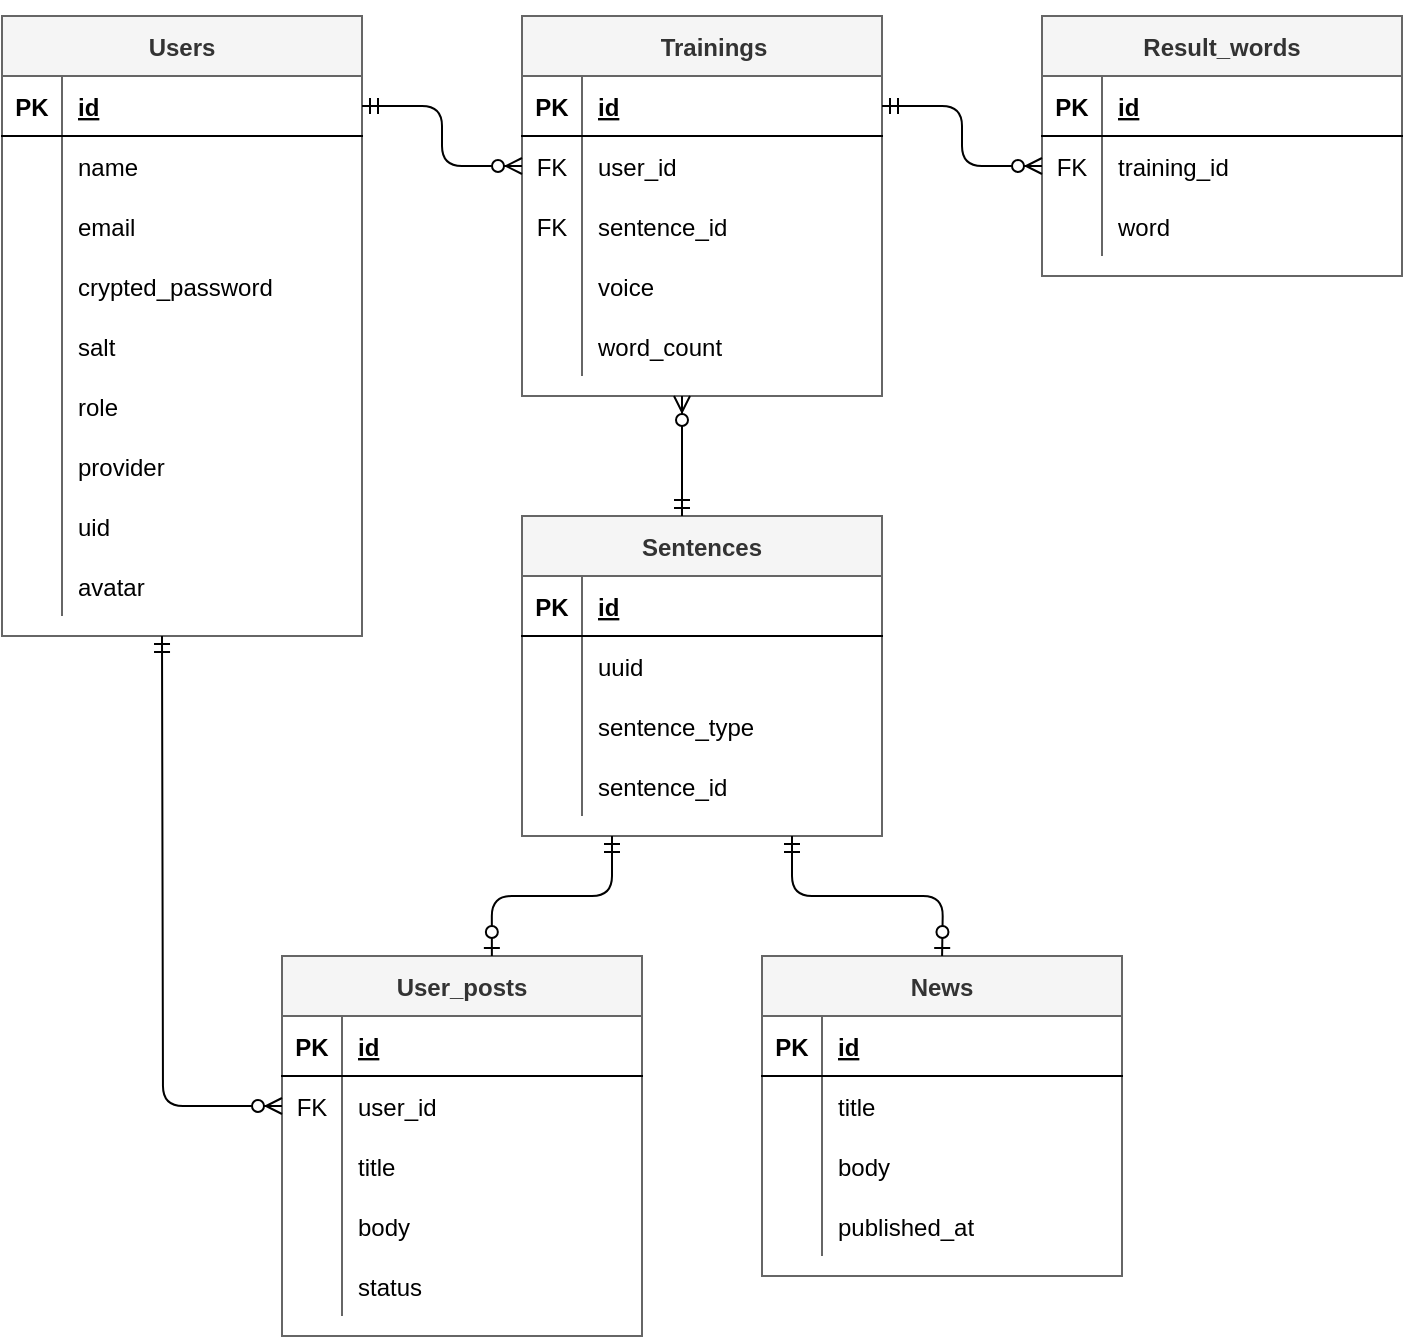 <mxfile>
    <diagram id="BxVpFy9W0ogAf4B1_tvP" name="ページ1">
        <mxGraphModel dx="867" dy="1727" grid="1" gridSize="10" guides="1" tooltips="1" connect="1" arrows="1" fold="1" page="1" pageScale="1" pageWidth="827" pageHeight="1169" background="none" math="0" shadow="0">
            <root>
                <mxCell id="0"/>
                <mxCell id="1" parent="0"/>
                <mxCell id="47Mcxz5ZdxJu1Oh9OCkz-89" value="Users" style="shape=table;startSize=30;container=1;collapsible=1;childLayout=tableLayout;fixedRows=1;rowLines=0;fontStyle=1;align=center;resizeLast=1;fillColor=#f5f5f5;strokeColor=#666666;fontColor=#333333;swimlaneFillColor=default;" vertex="1" parent="1">
                    <mxGeometry x="140" y="-520" width="180" height="310" as="geometry"/>
                </mxCell>
                <mxCell id="47Mcxz5ZdxJu1Oh9OCkz-90" value="" style="shape=partialRectangle;collapsible=0;dropTarget=0;pointerEvents=0;fillColor=none;top=0;left=0;bottom=1;right=0;points=[[0,0.5],[1,0.5]];portConstraint=eastwest;" vertex="1" parent="47Mcxz5ZdxJu1Oh9OCkz-89">
                    <mxGeometry y="30" width="180" height="30" as="geometry"/>
                </mxCell>
                <mxCell id="47Mcxz5ZdxJu1Oh9OCkz-91" value="PK" style="shape=partialRectangle;connectable=0;fillColor=none;top=0;left=0;bottom=0;right=0;fontStyle=1;overflow=hidden;" vertex="1" parent="47Mcxz5ZdxJu1Oh9OCkz-90">
                    <mxGeometry width="30" height="30" as="geometry">
                        <mxRectangle width="30" height="30" as="alternateBounds"/>
                    </mxGeometry>
                </mxCell>
                <mxCell id="47Mcxz5ZdxJu1Oh9OCkz-92" value="id" style="shape=partialRectangle;connectable=0;fillColor=none;top=0;left=0;bottom=0;right=0;align=left;spacingLeft=6;fontStyle=5;overflow=hidden;" vertex="1" parent="47Mcxz5ZdxJu1Oh9OCkz-90">
                    <mxGeometry x="30" width="150" height="30" as="geometry">
                        <mxRectangle width="150" height="30" as="alternateBounds"/>
                    </mxGeometry>
                </mxCell>
                <mxCell id="47Mcxz5ZdxJu1Oh9OCkz-93" value="" style="shape=partialRectangle;collapsible=0;dropTarget=0;pointerEvents=0;fillColor=none;top=0;left=0;bottom=0;right=0;points=[[0,0.5],[1,0.5]];portConstraint=eastwest;" vertex="1" parent="47Mcxz5ZdxJu1Oh9OCkz-89">
                    <mxGeometry y="60" width="180" height="30" as="geometry"/>
                </mxCell>
                <mxCell id="47Mcxz5ZdxJu1Oh9OCkz-94" value="" style="shape=partialRectangle;connectable=0;fillColor=none;top=0;left=0;bottom=0;right=0;editable=1;overflow=hidden;" vertex="1" parent="47Mcxz5ZdxJu1Oh9OCkz-93">
                    <mxGeometry width="30" height="30" as="geometry">
                        <mxRectangle width="30" height="30" as="alternateBounds"/>
                    </mxGeometry>
                </mxCell>
                <mxCell id="47Mcxz5ZdxJu1Oh9OCkz-95" value="name" style="shape=partialRectangle;connectable=0;fillColor=none;top=0;left=0;bottom=0;right=0;align=left;spacingLeft=6;overflow=hidden;" vertex="1" parent="47Mcxz5ZdxJu1Oh9OCkz-93">
                    <mxGeometry x="30" width="150" height="30" as="geometry">
                        <mxRectangle width="150" height="30" as="alternateBounds"/>
                    </mxGeometry>
                </mxCell>
                <mxCell id="47Mcxz5ZdxJu1Oh9OCkz-96" value="" style="shape=partialRectangle;collapsible=0;dropTarget=0;pointerEvents=0;fillColor=none;top=0;left=0;bottom=0;right=0;points=[[0,0.5],[1,0.5]];portConstraint=eastwest;" vertex="1" parent="47Mcxz5ZdxJu1Oh9OCkz-89">
                    <mxGeometry y="90" width="180" height="30" as="geometry"/>
                </mxCell>
                <mxCell id="47Mcxz5ZdxJu1Oh9OCkz-97" value="" style="shape=partialRectangle;connectable=0;fillColor=none;top=0;left=0;bottom=0;right=0;editable=1;overflow=hidden;" vertex="1" parent="47Mcxz5ZdxJu1Oh9OCkz-96">
                    <mxGeometry width="30" height="30" as="geometry">
                        <mxRectangle width="30" height="30" as="alternateBounds"/>
                    </mxGeometry>
                </mxCell>
                <mxCell id="47Mcxz5ZdxJu1Oh9OCkz-98" value="email" style="shape=partialRectangle;connectable=0;fillColor=none;top=0;left=0;bottom=0;right=0;align=left;spacingLeft=6;overflow=hidden;" vertex="1" parent="47Mcxz5ZdxJu1Oh9OCkz-96">
                    <mxGeometry x="30" width="150" height="30" as="geometry">
                        <mxRectangle width="150" height="30" as="alternateBounds"/>
                    </mxGeometry>
                </mxCell>
                <mxCell id="47Mcxz5ZdxJu1Oh9OCkz-99" value="" style="shape=partialRectangle;collapsible=0;dropTarget=0;pointerEvents=0;fillColor=none;top=0;left=0;bottom=0;right=0;points=[[0,0.5],[1,0.5]];portConstraint=eastwest;" vertex="1" parent="47Mcxz5ZdxJu1Oh9OCkz-89">
                    <mxGeometry y="120" width="180" height="30" as="geometry"/>
                </mxCell>
                <mxCell id="47Mcxz5ZdxJu1Oh9OCkz-100" value="" style="shape=partialRectangle;connectable=0;fillColor=none;top=0;left=0;bottom=0;right=0;editable=1;overflow=hidden;" vertex="1" parent="47Mcxz5ZdxJu1Oh9OCkz-99">
                    <mxGeometry width="30" height="30" as="geometry">
                        <mxRectangle width="30" height="30" as="alternateBounds"/>
                    </mxGeometry>
                </mxCell>
                <mxCell id="47Mcxz5ZdxJu1Oh9OCkz-101" value="crypted_password" style="shape=partialRectangle;connectable=0;fillColor=none;top=0;left=0;bottom=0;right=0;align=left;spacingLeft=6;overflow=hidden;" vertex="1" parent="47Mcxz5ZdxJu1Oh9OCkz-99">
                    <mxGeometry x="30" width="150" height="30" as="geometry">
                        <mxRectangle width="150" height="30" as="alternateBounds"/>
                    </mxGeometry>
                </mxCell>
                <mxCell id="47Mcxz5ZdxJu1Oh9OCkz-139" style="shape=partialRectangle;collapsible=0;dropTarget=0;pointerEvents=0;fillColor=none;top=0;left=0;bottom=0;right=0;points=[[0,0.5],[1,0.5]];portConstraint=eastwest;" vertex="1" parent="47Mcxz5ZdxJu1Oh9OCkz-89">
                    <mxGeometry y="150" width="180" height="30" as="geometry"/>
                </mxCell>
                <mxCell id="47Mcxz5ZdxJu1Oh9OCkz-140" style="shape=partialRectangle;connectable=0;fillColor=none;top=0;left=0;bottom=0;right=0;editable=1;overflow=hidden;" vertex="1" parent="47Mcxz5ZdxJu1Oh9OCkz-139">
                    <mxGeometry width="30" height="30" as="geometry">
                        <mxRectangle width="30" height="30" as="alternateBounds"/>
                    </mxGeometry>
                </mxCell>
                <mxCell id="47Mcxz5ZdxJu1Oh9OCkz-141" value="salt" style="shape=partialRectangle;connectable=0;fillColor=none;top=0;left=0;bottom=0;right=0;align=left;spacingLeft=6;overflow=hidden;" vertex="1" parent="47Mcxz5ZdxJu1Oh9OCkz-139">
                    <mxGeometry x="30" width="150" height="30" as="geometry">
                        <mxRectangle width="150" height="30" as="alternateBounds"/>
                    </mxGeometry>
                </mxCell>
                <mxCell id="47Mcxz5ZdxJu1Oh9OCkz-136" style="shape=partialRectangle;collapsible=0;dropTarget=0;pointerEvents=0;fillColor=none;top=0;left=0;bottom=0;right=0;points=[[0,0.5],[1,0.5]];portConstraint=eastwest;" vertex="1" parent="47Mcxz5ZdxJu1Oh9OCkz-89">
                    <mxGeometry y="180" width="180" height="30" as="geometry"/>
                </mxCell>
                <mxCell id="47Mcxz5ZdxJu1Oh9OCkz-137" style="shape=partialRectangle;connectable=0;fillColor=none;top=0;left=0;bottom=0;right=0;editable=1;overflow=hidden;" vertex="1" parent="47Mcxz5ZdxJu1Oh9OCkz-136">
                    <mxGeometry width="30" height="30" as="geometry">
                        <mxRectangle width="30" height="30" as="alternateBounds"/>
                    </mxGeometry>
                </mxCell>
                <mxCell id="47Mcxz5ZdxJu1Oh9OCkz-138" value="role" style="shape=partialRectangle;connectable=0;fillColor=none;top=0;left=0;bottom=0;right=0;align=left;spacingLeft=6;overflow=hidden;" vertex="1" parent="47Mcxz5ZdxJu1Oh9OCkz-136">
                    <mxGeometry x="30" width="150" height="30" as="geometry">
                        <mxRectangle width="150" height="30" as="alternateBounds"/>
                    </mxGeometry>
                </mxCell>
                <mxCell id="47Mcxz5ZdxJu1Oh9OCkz-133" style="shape=partialRectangle;collapsible=0;dropTarget=0;pointerEvents=0;fillColor=none;top=0;left=0;bottom=0;right=0;points=[[0,0.5],[1,0.5]];portConstraint=eastwest;" vertex="1" parent="47Mcxz5ZdxJu1Oh9OCkz-89">
                    <mxGeometry y="210" width="180" height="30" as="geometry"/>
                </mxCell>
                <mxCell id="47Mcxz5ZdxJu1Oh9OCkz-134" style="shape=partialRectangle;connectable=0;fillColor=none;top=0;left=0;bottom=0;right=0;editable=1;overflow=hidden;" vertex="1" parent="47Mcxz5ZdxJu1Oh9OCkz-133">
                    <mxGeometry width="30" height="30" as="geometry">
                        <mxRectangle width="30" height="30" as="alternateBounds"/>
                    </mxGeometry>
                </mxCell>
                <mxCell id="47Mcxz5ZdxJu1Oh9OCkz-135" value="provider" style="shape=partialRectangle;connectable=0;fillColor=none;top=0;left=0;bottom=0;right=0;align=left;spacingLeft=6;overflow=hidden;" vertex="1" parent="47Mcxz5ZdxJu1Oh9OCkz-133">
                    <mxGeometry x="30" width="150" height="30" as="geometry">
                        <mxRectangle width="150" height="30" as="alternateBounds"/>
                    </mxGeometry>
                </mxCell>
                <mxCell id="47Mcxz5ZdxJu1Oh9OCkz-142" style="shape=partialRectangle;collapsible=0;dropTarget=0;pointerEvents=0;fillColor=none;top=0;left=0;bottom=0;right=0;points=[[0,0.5],[1,0.5]];portConstraint=eastwest;" vertex="1" parent="47Mcxz5ZdxJu1Oh9OCkz-89">
                    <mxGeometry y="240" width="180" height="30" as="geometry"/>
                </mxCell>
                <mxCell id="47Mcxz5ZdxJu1Oh9OCkz-143" style="shape=partialRectangle;connectable=0;fillColor=none;top=0;left=0;bottom=0;right=0;editable=1;overflow=hidden;" vertex="1" parent="47Mcxz5ZdxJu1Oh9OCkz-142">
                    <mxGeometry width="30" height="30" as="geometry">
                        <mxRectangle width="30" height="30" as="alternateBounds"/>
                    </mxGeometry>
                </mxCell>
                <mxCell id="47Mcxz5ZdxJu1Oh9OCkz-144" value="uid" style="shape=partialRectangle;connectable=0;fillColor=none;top=0;left=0;bottom=0;right=0;align=left;spacingLeft=6;overflow=hidden;" vertex="1" parent="47Mcxz5ZdxJu1Oh9OCkz-142">
                    <mxGeometry x="30" width="150" height="30" as="geometry">
                        <mxRectangle width="150" height="30" as="alternateBounds"/>
                    </mxGeometry>
                </mxCell>
                <mxCell id="47Mcxz5ZdxJu1Oh9OCkz-238" style="shape=partialRectangle;collapsible=0;dropTarget=0;pointerEvents=0;fillColor=none;top=0;left=0;bottom=0;right=0;points=[[0,0.5],[1,0.5]];portConstraint=eastwest;" vertex="1" parent="47Mcxz5ZdxJu1Oh9OCkz-89">
                    <mxGeometry y="270" width="180" height="30" as="geometry"/>
                </mxCell>
                <mxCell id="47Mcxz5ZdxJu1Oh9OCkz-239" style="shape=partialRectangle;connectable=0;fillColor=none;top=0;left=0;bottom=0;right=0;editable=1;overflow=hidden;" vertex="1" parent="47Mcxz5ZdxJu1Oh9OCkz-238">
                    <mxGeometry width="30" height="30" as="geometry">
                        <mxRectangle width="30" height="30" as="alternateBounds"/>
                    </mxGeometry>
                </mxCell>
                <mxCell id="47Mcxz5ZdxJu1Oh9OCkz-240" value="avatar" style="shape=partialRectangle;connectable=0;fillColor=none;top=0;left=0;bottom=0;right=0;align=left;spacingLeft=6;overflow=hidden;" vertex="1" parent="47Mcxz5ZdxJu1Oh9OCkz-238">
                    <mxGeometry x="30" width="150" height="30" as="geometry">
                        <mxRectangle width="150" height="30" as="alternateBounds"/>
                    </mxGeometry>
                </mxCell>
                <mxCell id="47Mcxz5ZdxJu1Oh9OCkz-157" value="Sentences" style="shape=table;startSize=30;container=1;collapsible=1;childLayout=tableLayout;fixedRows=1;rowLines=0;fontStyle=1;align=center;resizeLast=1;fillColor=#f5f5f5;strokeColor=#666666;fontColor=#333333;swimlaneFillColor=default;" vertex="1" parent="1">
                    <mxGeometry x="400" y="-270" width="180" height="160" as="geometry"/>
                </mxCell>
                <mxCell id="47Mcxz5ZdxJu1Oh9OCkz-158" value="" style="shape=partialRectangle;collapsible=0;dropTarget=0;pointerEvents=0;fillColor=none;top=0;left=0;bottom=1;right=0;points=[[0,0.5],[1,0.5]];portConstraint=eastwest;" vertex="1" parent="47Mcxz5ZdxJu1Oh9OCkz-157">
                    <mxGeometry y="30" width="180" height="30" as="geometry"/>
                </mxCell>
                <mxCell id="47Mcxz5ZdxJu1Oh9OCkz-159" value="PK" style="shape=partialRectangle;connectable=0;fillColor=none;top=0;left=0;bottom=0;right=0;fontStyle=1;overflow=hidden;" vertex="1" parent="47Mcxz5ZdxJu1Oh9OCkz-158">
                    <mxGeometry width="30" height="30" as="geometry">
                        <mxRectangle width="30" height="30" as="alternateBounds"/>
                    </mxGeometry>
                </mxCell>
                <mxCell id="47Mcxz5ZdxJu1Oh9OCkz-160" value="id" style="shape=partialRectangle;connectable=0;fillColor=none;top=0;left=0;bottom=0;right=0;align=left;spacingLeft=6;fontStyle=5;overflow=hidden;" vertex="1" parent="47Mcxz5ZdxJu1Oh9OCkz-158">
                    <mxGeometry x="30" width="150" height="30" as="geometry">
                        <mxRectangle width="150" height="30" as="alternateBounds"/>
                    </mxGeometry>
                </mxCell>
                <mxCell id="47Mcxz5ZdxJu1Oh9OCkz-161" value="" style="shape=partialRectangle;collapsible=0;dropTarget=0;pointerEvents=0;fillColor=none;top=0;left=0;bottom=0;right=0;points=[[0,0.5],[1,0.5]];portConstraint=eastwest;" vertex="1" parent="47Mcxz5ZdxJu1Oh9OCkz-157">
                    <mxGeometry y="60" width="180" height="30" as="geometry"/>
                </mxCell>
                <mxCell id="47Mcxz5ZdxJu1Oh9OCkz-162" value="" style="shape=partialRectangle;connectable=0;fillColor=none;top=0;left=0;bottom=0;right=0;editable=1;overflow=hidden;" vertex="1" parent="47Mcxz5ZdxJu1Oh9OCkz-161">
                    <mxGeometry width="30" height="30" as="geometry">
                        <mxRectangle width="30" height="30" as="alternateBounds"/>
                    </mxGeometry>
                </mxCell>
                <mxCell id="47Mcxz5ZdxJu1Oh9OCkz-163" value="uuid" style="shape=partialRectangle;connectable=0;fillColor=none;top=0;left=0;bottom=0;right=0;align=left;spacingLeft=6;overflow=hidden;" vertex="1" parent="47Mcxz5ZdxJu1Oh9OCkz-161">
                    <mxGeometry x="30" width="150" height="30" as="geometry">
                        <mxRectangle width="150" height="30" as="alternateBounds"/>
                    </mxGeometry>
                </mxCell>
                <mxCell id="47Mcxz5ZdxJu1Oh9OCkz-164" value="" style="shape=partialRectangle;collapsible=0;dropTarget=0;pointerEvents=0;fillColor=none;top=0;left=0;bottom=0;right=0;points=[[0,0.5],[1,0.5]];portConstraint=eastwest;" vertex="1" parent="47Mcxz5ZdxJu1Oh9OCkz-157">
                    <mxGeometry y="90" width="180" height="30" as="geometry"/>
                </mxCell>
                <mxCell id="47Mcxz5ZdxJu1Oh9OCkz-165" value="" style="shape=partialRectangle;connectable=0;fillColor=none;top=0;left=0;bottom=0;right=0;editable=1;overflow=hidden;" vertex="1" parent="47Mcxz5ZdxJu1Oh9OCkz-164">
                    <mxGeometry width="30" height="30" as="geometry">
                        <mxRectangle width="30" height="30" as="alternateBounds"/>
                    </mxGeometry>
                </mxCell>
                <mxCell id="47Mcxz5ZdxJu1Oh9OCkz-166" value="sentence_type" style="shape=partialRectangle;connectable=0;fillColor=none;top=0;left=0;bottom=0;right=0;align=left;spacingLeft=6;overflow=hidden;" vertex="1" parent="47Mcxz5ZdxJu1Oh9OCkz-164">
                    <mxGeometry x="30" width="150" height="30" as="geometry">
                        <mxRectangle width="150" height="30" as="alternateBounds"/>
                    </mxGeometry>
                </mxCell>
                <mxCell id="47Mcxz5ZdxJu1Oh9OCkz-167" value="" style="shape=partialRectangle;collapsible=0;dropTarget=0;pointerEvents=0;fillColor=none;top=0;left=0;bottom=0;right=0;points=[[0,0.5],[1,0.5]];portConstraint=eastwest;" vertex="1" parent="47Mcxz5ZdxJu1Oh9OCkz-157">
                    <mxGeometry y="120" width="180" height="30" as="geometry"/>
                </mxCell>
                <mxCell id="47Mcxz5ZdxJu1Oh9OCkz-168" value="" style="shape=partialRectangle;connectable=0;fillColor=none;top=0;left=0;bottom=0;right=0;editable=1;overflow=hidden;" vertex="1" parent="47Mcxz5ZdxJu1Oh9OCkz-167">
                    <mxGeometry width="30" height="30" as="geometry">
                        <mxRectangle width="30" height="30" as="alternateBounds"/>
                    </mxGeometry>
                </mxCell>
                <mxCell id="47Mcxz5ZdxJu1Oh9OCkz-169" value="sentence_id" style="shape=partialRectangle;connectable=0;fillColor=none;top=0;left=0;bottom=0;right=0;align=left;spacingLeft=6;overflow=hidden;" vertex="1" parent="47Mcxz5ZdxJu1Oh9OCkz-167">
                    <mxGeometry x="30" width="150" height="30" as="geometry">
                        <mxRectangle width="150" height="30" as="alternateBounds"/>
                    </mxGeometry>
                </mxCell>
                <mxCell id="47Mcxz5ZdxJu1Oh9OCkz-183" value="User_posts" style="shape=table;startSize=30;container=1;collapsible=1;childLayout=tableLayout;fixedRows=1;rowLines=0;fontStyle=1;align=center;resizeLast=1;fillColor=#f5f5f5;strokeColor=#666666;fontColor=#333333;swimlaneFillColor=default;" vertex="1" parent="1">
                    <mxGeometry x="280" y="-50" width="180" height="190" as="geometry"/>
                </mxCell>
                <mxCell id="47Mcxz5ZdxJu1Oh9OCkz-184" value="" style="shape=partialRectangle;collapsible=0;dropTarget=0;pointerEvents=0;fillColor=none;top=0;left=0;bottom=1;right=0;points=[[0,0.5],[1,0.5]];portConstraint=eastwest;" vertex="1" parent="47Mcxz5ZdxJu1Oh9OCkz-183">
                    <mxGeometry y="30" width="180" height="30" as="geometry"/>
                </mxCell>
                <mxCell id="47Mcxz5ZdxJu1Oh9OCkz-185" value="PK" style="shape=partialRectangle;connectable=0;fillColor=none;top=0;left=0;bottom=0;right=0;fontStyle=1;overflow=hidden;" vertex="1" parent="47Mcxz5ZdxJu1Oh9OCkz-184">
                    <mxGeometry width="30" height="30" as="geometry">
                        <mxRectangle width="30" height="30" as="alternateBounds"/>
                    </mxGeometry>
                </mxCell>
                <mxCell id="47Mcxz5ZdxJu1Oh9OCkz-186" value="id" style="shape=partialRectangle;connectable=0;fillColor=none;top=0;left=0;bottom=0;right=0;align=left;spacingLeft=6;fontStyle=5;overflow=hidden;" vertex="1" parent="47Mcxz5ZdxJu1Oh9OCkz-184">
                    <mxGeometry x="30" width="150" height="30" as="geometry">
                        <mxRectangle width="150" height="30" as="alternateBounds"/>
                    </mxGeometry>
                </mxCell>
                <mxCell id="47Mcxz5ZdxJu1Oh9OCkz-187" value="" style="shape=partialRectangle;collapsible=0;dropTarget=0;pointerEvents=0;fillColor=none;top=0;left=0;bottom=0;right=0;points=[[0,0.5],[1,0.5]];portConstraint=eastwest;" vertex="1" parent="47Mcxz5ZdxJu1Oh9OCkz-183">
                    <mxGeometry y="60" width="180" height="30" as="geometry"/>
                </mxCell>
                <mxCell id="47Mcxz5ZdxJu1Oh9OCkz-188" value="FK" style="shape=partialRectangle;connectable=0;fillColor=none;top=0;left=0;bottom=0;right=0;editable=1;overflow=hidden;" vertex="1" parent="47Mcxz5ZdxJu1Oh9OCkz-187">
                    <mxGeometry width="30" height="30" as="geometry">
                        <mxRectangle width="30" height="30" as="alternateBounds"/>
                    </mxGeometry>
                </mxCell>
                <mxCell id="47Mcxz5ZdxJu1Oh9OCkz-189" value="user_id" style="shape=partialRectangle;connectable=0;fillColor=none;top=0;left=0;bottom=0;right=0;align=left;spacingLeft=6;overflow=hidden;" vertex="1" parent="47Mcxz5ZdxJu1Oh9OCkz-187">
                    <mxGeometry x="30" width="150" height="30" as="geometry">
                        <mxRectangle width="150" height="30" as="alternateBounds"/>
                    </mxGeometry>
                </mxCell>
                <mxCell id="47Mcxz5ZdxJu1Oh9OCkz-190" value="" style="shape=partialRectangle;collapsible=0;dropTarget=0;pointerEvents=0;fillColor=none;top=0;left=0;bottom=0;right=0;points=[[0,0.5],[1,0.5]];portConstraint=eastwest;" vertex="1" parent="47Mcxz5ZdxJu1Oh9OCkz-183">
                    <mxGeometry y="90" width="180" height="30" as="geometry"/>
                </mxCell>
                <mxCell id="47Mcxz5ZdxJu1Oh9OCkz-191" value="" style="shape=partialRectangle;connectable=0;fillColor=none;top=0;left=0;bottom=0;right=0;editable=1;overflow=hidden;" vertex="1" parent="47Mcxz5ZdxJu1Oh9OCkz-190">
                    <mxGeometry width="30" height="30" as="geometry">
                        <mxRectangle width="30" height="30" as="alternateBounds"/>
                    </mxGeometry>
                </mxCell>
                <mxCell id="47Mcxz5ZdxJu1Oh9OCkz-192" value="title" style="shape=partialRectangle;connectable=0;fillColor=none;top=0;left=0;bottom=0;right=0;align=left;spacingLeft=6;overflow=hidden;" vertex="1" parent="47Mcxz5ZdxJu1Oh9OCkz-190">
                    <mxGeometry x="30" width="150" height="30" as="geometry">
                        <mxRectangle width="150" height="30" as="alternateBounds"/>
                    </mxGeometry>
                </mxCell>
                <mxCell id="47Mcxz5ZdxJu1Oh9OCkz-193" value="" style="shape=partialRectangle;collapsible=0;dropTarget=0;pointerEvents=0;fillColor=none;top=0;left=0;bottom=0;right=0;points=[[0,0.5],[1,0.5]];portConstraint=eastwest;" vertex="1" parent="47Mcxz5ZdxJu1Oh9OCkz-183">
                    <mxGeometry y="120" width="180" height="30" as="geometry"/>
                </mxCell>
                <mxCell id="47Mcxz5ZdxJu1Oh9OCkz-194" value="" style="shape=partialRectangle;connectable=0;fillColor=none;top=0;left=0;bottom=0;right=0;editable=1;overflow=hidden;" vertex="1" parent="47Mcxz5ZdxJu1Oh9OCkz-193">
                    <mxGeometry width="30" height="30" as="geometry">
                        <mxRectangle width="30" height="30" as="alternateBounds"/>
                    </mxGeometry>
                </mxCell>
                <mxCell id="47Mcxz5ZdxJu1Oh9OCkz-195" value="body" style="shape=partialRectangle;connectable=0;fillColor=none;top=0;left=0;bottom=0;right=0;align=left;spacingLeft=6;overflow=hidden;" vertex="1" parent="47Mcxz5ZdxJu1Oh9OCkz-193">
                    <mxGeometry x="30" width="150" height="30" as="geometry">
                        <mxRectangle width="150" height="30" as="alternateBounds"/>
                    </mxGeometry>
                </mxCell>
                <mxCell id="47Mcxz5ZdxJu1Oh9OCkz-196" style="shape=partialRectangle;collapsible=0;dropTarget=0;pointerEvents=0;fillColor=none;top=0;left=0;bottom=0;right=0;points=[[0,0.5],[1,0.5]];portConstraint=eastwest;" vertex="1" parent="47Mcxz5ZdxJu1Oh9OCkz-183">
                    <mxGeometry y="150" width="180" height="30" as="geometry"/>
                </mxCell>
                <mxCell id="47Mcxz5ZdxJu1Oh9OCkz-197" style="shape=partialRectangle;connectable=0;fillColor=none;top=0;left=0;bottom=0;right=0;editable=1;overflow=hidden;" vertex="1" parent="47Mcxz5ZdxJu1Oh9OCkz-196">
                    <mxGeometry width="30" height="30" as="geometry">
                        <mxRectangle width="30" height="30" as="alternateBounds"/>
                    </mxGeometry>
                </mxCell>
                <mxCell id="47Mcxz5ZdxJu1Oh9OCkz-198" value="status" style="shape=partialRectangle;connectable=0;fillColor=none;top=0;left=0;bottom=0;right=0;align=left;spacingLeft=6;overflow=hidden;" vertex="1" parent="47Mcxz5ZdxJu1Oh9OCkz-196">
                    <mxGeometry x="30" width="150" height="30" as="geometry">
                        <mxRectangle width="150" height="30" as="alternateBounds"/>
                    </mxGeometry>
                </mxCell>
                <mxCell id="47Mcxz5ZdxJu1Oh9OCkz-202" value="News" style="shape=table;startSize=30;container=1;collapsible=1;childLayout=tableLayout;fixedRows=1;rowLines=0;fontStyle=1;align=center;resizeLast=1;fillColor=#f5f5f5;strokeColor=#666666;fontColor=#333333;swimlaneFillColor=default;" vertex="1" parent="1">
                    <mxGeometry x="520" y="-50" width="180" height="160" as="geometry"/>
                </mxCell>
                <mxCell id="47Mcxz5ZdxJu1Oh9OCkz-203" value="" style="shape=partialRectangle;collapsible=0;dropTarget=0;pointerEvents=0;fillColor=none;top=0;left=0;bottom=1;right=0;points=[[0,0.5],[1,0.5]];portConstraint=eastwest;" vertex="1" parent="47Mcxz5ZdxJu1Oh9OCkz-202">
                    <mxGeometry y="30" width="180" height="30" as="geometry"/>
                </mxCell>
                <mxCell id="47Mcxz5ZdxJu1Oh9OCkz-204" value="PK" style="shape=partialRectangle;connectable=0;fillColor=none;top=0;left=0;bottom=0;right=0;fontStyle=1;overflow=hidden;" vertex="1" parent="47Mcxz5ZdxJu1Oh9OCkz-203">
                    <mxGeometry width="30" height="30" as="geometry">
                        <mxRectangle width="30" height="30" as="alternateBounds"/>
                    </mxGeometry>
                </mxCell>
                <mxCell id="47Mcxz5ZdxJu1Oh9OCkz-205" value="id" style="shape=partialRectangle;connectable=0;fillColor=none;top=0;left=0;bottom=0;right=0;align=left;spacingLeft=6;fontStyle=5;overflow=hidden;" vertex="1" parent="47Mcxz5ZdxJu1Oh9OCkz-203">
                    <mxGeometry x="30" width="150" height="30" as="geometry">
                        <mxRectangle width="150" height="30" as="alternateBounds"/>
                    </mxGeometry>
                </mxCell>
                <mxCell id="47Mcxz5ZdxJu1Oh9OCkz-206" value="" style="shape=partialRectangle;collapsible=0;dropTarget=0;pointerEvents=0;fillColor=none;top=0;left=0;bottom=0;right=0;points=[[0,0.5],[1,0.5]];portConstraint=eastwest;" vertex="1" parent="47Mcxz5ZdxJu1Oh9OCkz-202">
                    <mxGeometry y="60" width="180" height="30" as="geometry"/>
                </mxCell>
                <mxCell id="47Mcxz5ZdxJu1Oh9OCkz-207" value="" style="shape=partialRectangle;connectable=0;fillColor=none;top=0;left=0;bottom=0;right=0;editable=1;overflow=hidden;" vertex="1" parent="47Mcxz5ZdxJu1Oh9OCkz-206">
                    <mxGeometry width="30" height="30" as="geometry">
                        <mxRectangle width="30" height="30" as="alternateBounds"/>
                    </mxGeometry>
                </mxCell>
                <mxCell id="47Mcxz5ZdxJu1Oh9OCkz-208" value="title" style="shape=partialRectangle;connectable=0;fillColor=none;top=0;left=0;bottom=0;right=0;align=left;spacingLeft=6;overflow=hidden;" vertex="1" parent="47Mcxz5ZdxJu1Oh9OCkz-206">
                    <mxGeometry x="30" width="150" height="30" as="geometry">
                        <mxRectangle width="150" height="30" as="alternateBounds"/>
                    </mxGeometry>
                </mxCell>
                <mxCell id="47Mcxz5ZdxJu1Oh9OCkz-209" value="" style="shape=partialRectangle;collapsible=0;dropTarget=0;pointerEvents=0;fillColor=none;top=0;left=0;bottom=0;right=0;points=[[0,0.5],[1,0.5]];portConstraint=eastwest;" vertex="1" parent="47Mcxz5ZdxJu1Oh9OCkz-202">
                    <mxGeometry y="90" width="180" height="30" as="geometry"/>
                </mxCell>
                <mxCell id="47Mcxz5ZdxJu1Oh9OCkz-210" value="" style="shape=partialRectangle;connectable=0;fillColor=none;top=0;left=0;bottom=0;right=0;editable=1;overflow=hidden;" vertex="1" parent="47Mcxz5ZdxJu1Oh9OCkz-209">
                    <mxGeometry width="30" height="30" as="geometry">
                        <mxRectangle width="30" height="30" as="alternateBounds"/>
                    </mxGeometry>
                </mxCell>
                <mxCell id="47Mcxz5ZdxJu1Oh9OCkz-211" value="body" style="shape=partialRectangle;connectable=0;fillColor=none;top=0;left=0;bottom=0;right=0;align=left;spacingLeft=6;overflow=hidden;" vertex="1" parent="47Mcxz5ZdxJu1Oh9OCkz-209">
                    <mxGeometry x="30" width="150" height="30" as="geometry">
                        <mxRectangle width="150" height="30" as="alternateBounds"/>
                    </mxGeometry>
                </mxCell>
                <mxCell id="47Mcxz5ZdxJu1Oh9OCkz-212" value="" style="shape=partialRectangle;collapsible=0;dropTarget=0;pointerEvents=0;fillColor=none;top=0;left=0;bottom=0;right=0;points=[[0,0.5],[1,0.5]];portConstraint=eastwest;" vertex="1" parent="47Mcxz5ZdxJu1Oh9OCkz-202">
                    <mxGeometry y="120" width="180" height="30" as="geometry"/>
                </mxCell>
                <mxCell id="47Mcxz5ZdxJu1Oh9OCkz-213" value="" style="shape=partialRectangle;connectable=0;fillColor=none;top=0;left=0;bottom=0;right=0;editable=1;overflow=hidden;" vertex="1" parent="47Mcxz5ZdxJu1Oh9OCkz-212">
                    <mxGeometry width="30" height="30" as="geometry">
                        <mxRectangle width="30" height="30" as="alternateBounds"/>
                    </mxGeometry>
                </mxCell>
                <mxCell id="47Mcxz5ZdxJu1Oh9OCkz-214" value="published_at" style="shape=partialRectangle;connectable=0;fillColor=none;top=0;left=0;bottom=0;right=0;align=left;spacingLeft=6;overflow=hidden;" vertex="1" parent="47Mcxz5ZdxJu1Oh9OCkz-212">
                    <mxGeometry x="30" width="150" height="30" as="geometry">
                        <mxRectangle width="150" height="30" as="alternateBounds"/>
                    </mxGeometry>
                </mxCell>
                <mxCell id="47Mcxz5ZdxJu1Oh9OCkz-270" style="edgeStyle=none;html=1;exitX=0.5;exitY=0;exitDx=0;exitDy=0;entryX=0.5;entryY=0;entryDx=0;entryDy=0;" edge="1" parent="1" source="47Mcxz5ZdxJu1Oh9OCkz-225" target="47Mcxz5ZdxJu1Oh9OCkz-225">
                    <mxGeometry relative="1" as="geometry">
                        <mxPoint x="740" y="-320" as="targetPoint"/>
                    </mxGeometry>
                </mxCell>
                <mxCell id="47Mcxz5ZdxJu1Oh9OCkz-225" value="　Trainings" style="shape=table;startSize=30;container=1;collapsible=1;childLayout=tableLayout;fixedRows=1;rowLines=0;fontStyle=1;align=center;resizeLast=1;fillColor=#f5f5f5;strokeColor=#666666;fontColor=#333333;swimlaneFillColor=default;" vertex="1" parent="1">
                    <mxGeometry x="400" y="-520" width="180" height="190" as="geometry"/>
                </mxCell>
                <mxCell id="47Mcxz5ZdxJu1Oh9OCkz-226" value="" style="shape=partialRectangle;collapsible=0;dropTarget=0;pointerEvents=0;fillColor=none;top=0;left=0;bottom=1;right=0;points=[[0,0.5],[1,0.5]];portConstraint=eastwest;" vertex="1" parent="47Mcxz5ZdxJu1Oh9OCkz-225">
                    <mxGeometry y="30" width="180" height="30" as="geometry"/>
                </mxCell>
                <mxCell id="47Mcxz5ZdxJu1Oh9OCkz-227" value="PK" style="shape=partialRectangle;connectable=0;fillColor=none;top=0;left=0;bottom=0;right=0;fontStyle=1;overflow=hidden;" vertex="1" parent="47Mcxz5ZdxJu1Oh9OCkz-226">
                    <mxGeometry width="30" height="30" as="geometry">
                        <mxRectangle width="30" height="30" as="alternateBounds"/>
                    </mxGeometry>
                </mxCell>
                <mxCell id="47Mcxz5ZdxJu1Oh9OCkz-228" value="id" style="shape=partialRectangle;connectable=0;fillColor=none;top=0;left=0;bottom=0;right=0;align=left;spacingLeft=6;fontStyle=5;overflow=hidden;" vertex="1" parent="47Mcxz5ZdxJu1Oh9OCkz-226">
                    <mxGeometry x="30" width="150" height="30" as="geometry">
                        <mxRectangle width="150" height="30" as="alternateBounds"/>
                    </mxGeometry>
                </mxCell>
                <mxCell id="47Mcxz5ZdxJu1Oh9OCkz-229" value="" style="shape=partialRectangle;collapsible=0;dropTarget=0;pointerEvents=0;fillColor=none;top=0;left=0;bottom=0;right=0;points=[[0,0.5],[1,0.5]];portConstraint=eastwest;" vertex="1" parent="47Mcxz5ZdxJu1Oh9OCkz-225">
                    <mxGeometry y="60" width="180" height="30" as="geometry"/>
                </mxCell>
                <mxCell id="47Mcxz5ZdxJu1Oh9OCkz-230" value="FK" style="shape=partialRectangle;connectable=0;fillColor=none;top=0;left=0;bottom=0;right=0;editable=1;overflow=hidden;" vertex="1" parent="47Mcxz5ZdxJu1Oh9OCkz-229">
                    <mxGeometry width="30" height="30" as="geometry">
                        <mxRectangle width="30" height="30" as="alternateBounds"/>
                    </mxGeometry>
                </mxCell>
                <mxCell id="47Mcxz5ZdxJu1Oh9OCkz-231" value="user_id" style="shape=partialRectangle;connectable=0;fillColor=none;top=0;left=0;bottom=0;right=0;align=left;spacingLeft=6;overflow=hidden;" vertex="1" parent="47Mcxz5ZdxJu1Oh9OCkz-229">
                    <mxGeometry x="30" width="150" height="30" as="geometry">
                        <mxRectangle width="150" height="30" as="alternateBounds"/>
                    </mxGeometry>
                </mxCell>
                <mxCell id="47Mcxz5ZdxJu1Oh9OCkz-232" value="" style="shape=partialRectangle;collapsible=0;dropTarget=0;pointerEvents=0;fillColor=none;top=0;left=0;bottom=0;right=0;points=[[0,0.5],[1,0.5]];portConstraint=eastwest;" vertex="1" parent="47Mcxz5ZdxJu1Oh9OCkz-225">
                    <mxGeometry y="90" width="180" height="30" as="geometry"/>
                </mxCell>
                <mxCell id="47Mcxz5ZdxJu1Oh9OCkz-233" value="FK" style="shape=partialRectangle;connectable=0;fillColor=none;top=0;left=0;bottom=0;right=0;editable=1;overflow=hidden;" vertex="1" parent="47Mcxz5ZdxJu1Oh9OCkz-232">
                    <mxGeometry width="30" height="30" as="geometry">
                        <mxRectangle width="30" height="30" as="alternateBounds"/>
                    </mxGeometry>
                </mxCell>
                <mxCell id="47Mcxz5ZdxJu1Oh9OCkz-234" value="sentence_id" style="shape=partialRectangle;connectable=0;fillColor=none;top=0;left=0;bottom=0;right=0;align=left;spacingLeft=6;overflow=hidden;" vertex="1" parent="47Mcxz5ZdxJu1Oh9OCkz-232">
                    <mxGeometry x="30" width="150" height="30" as="geometry">
                        <mxRectangle width="150" height="30" as="alternateBounds"/>
                    </mxGeometry>
                </mxCell>
                <mxCell id="47Mcxz5ZdxJu1Oh9OCkz-235" value="" style="shape=partialRectangle;collapsible=0;dropTarget=0;pointerEvents=0;fillColor=none;top=0;left=0;bottom=0;right=0;points=[[0,0.5],[1,0.5]];portConstraint=eastwest;" vertex="1" parent="47Mcxz5ZdxJu1Oh9OCkz-225">
                    <mxGeometry y="120" width="180" height="30" as="geometry"/>
                </mxCell>
                <mxCell id="47Mcxz5ZdxJu1Oh9OCkz-236" value="" style="shape=partialRectangle;connectable=0;fillColor=none;top=0;left=0;bottom=0;right=0;editable=1;overflow=hidden;" vertex="1" parent="47Mcxz5ZdxJu1Oh9OCkz-235">
                    <mxGeometry width="30" height="30" as="geometry">
                        <mxRectangle width="30" height="30" as="alternateBounds"/>
                    </mxGeometry>
                </mxCell>
                <mxCell id="47Mcxz5ZdxJu1Oh9OCkz-237" value="voice" style="shape=partialRectangle;connectable=0;fillColor=none;top=0;left=0;bottom=0;right=0;align=left;spacingLeft=6;overflow=hidden;" vertex="1" parent="47Mcxz5ZdxJu1Oh9OCkz-235">
                    <mxGeometry x="30" width="150" height="30" as="geometry">
                        <mxRectangle width="150" height="30" as="alternateBounds"/>
                    </mxGeometry>
                </mxCell>
                <mxCell id="47Mcxz5ZdxJu1Oh9OCkz-267" style="shape=partialRectangle;collapsible=0;dropTarget=0;pointerEvents=0;fillColor=none;top=0;left=0;bottom=0;right=0;points=[[0,0.5],[1,0.5]];portConstraint=eastwest;" vertex="1" parent="47Mcxz5ZdxJu1Oh9OCkz-225">
                    <mxGeometry y="150" width="180" height="30" as="geometry"/>
                </mxCell>
                <mxCell id="47Mcxz5ZdxJu1Oh9OCkz-268" style="shape=partialRectangle;connectable=0;fillColor=none;top=0;left=0;bottom=0;right=0;editable=1;overflow=hidden;" vertex="1" parent="47Mcxz5ZdxJu1Oh9OCkz-267">
                    <mxGeometry width="30" height="30" as="geometry">
                        <mxRectangle width="30" height="30" as="alternateBounds"/>
                    </mxGeometry>
                </mxCell>
                <mxCell id="47Mcxz5ZdxJu1Oh9OCkz-269" value="word_count" style="shape=partialRectangle;connectable=0;fillColor=none;top=0;left=0;bottom=0;right=0;align=left;spacingLeft=6;overflow=hidden;" vertex="1" parent="47Mcxz5ZdxJu1Oh9OCkz-267">
                    <mxGeometry x="30" width="150" height="30" as="geometry">
                        <mxRectangle width="150" height="30" as="alternateBounds"/>
                    </mxGeometry>
                </mxCell>
                <mxCell id="47Mcxz5ZdxJu1Oh9OCkz-244" value="Result_words" style="shape=table;startSize=30;container=1;collapsible=1;childLayout=tableLayout;fixedRows=1;rowLines=0;fontStyle=1;align=center;resizeLast=1;fillColor=#f5f5f5;strokeColor=#666666;fontColor=#333333;swimlaneFillColor=default;" vertex="1" parent="1">
                    <mxGeometry x="660" y="-520" width="180" height="130" as="geometry"/>
                </mxCell>
                <mxCell id="47Mcxz5ZdxJu1Oh9OCkz-245" value="" style="shape=partialRectangle;collapsible=0;dropTarget=0;pointerEvents=0;fillColor=none;top=0;left=0;bottom=1;right=0;points=[[0,0.5],[1,0.5]];portConstraint=eastwest;" vertex="1" parent="47Mcxz5ZdxJu1Oh9OCkz-244">
                    <mxGeometry y="30" width="180" height="30" as="geometry"/>
                </mxCell>
                <mxCell id="47Mcxz5ZdxJu1Oh9OCkz-246" value="PK" style="shape=partialRectangle;connectable=0;fillColor=none;top=0;left=0;bottom=0;right=0;fontStyle=1;overflow=hidden;" vertex="1" parent="47Mcxz5ZdxJu1Oh9OCkz-245">
                    <mxGeometry width="30" height="30" as="geometry">
                        <mxRectangle width="30" height="30" as="alternateBounds"/>
                    </mxGeometry>
                </mxCell>
                <mxCell id="47Mcxz5ZdxJu1Oh9OCkz-247" value="id" style="shape=partialRectangle;connectable=0;fillColor=none;top=0;left=0;bottom=0;right=0;align=left;spacingLeft=6;fontStyle=5;overflow=hidden;" vertex="1" parent="47Mcxz5ZdxJu1Oh9OCkz-245">
                    <mxGeometry x="30" width="150" height="30" as="geometry">
                        <mxRectangle width="150" height="30" as="alternateBounds"/>
                    </mxGeometry>
                </mxCell>
                <mxCell id="47Mcxz5ZdxJu1Oh9OCkz-248" value="" style="shape=partialRectangle;collapsible=0;dropTarget=0;pointerEvents=0;fillColor=none;top=0;left=0;bottom=0;right=0;points=[[0,0.5],[1,0.5]];portConstraint=eastwest;" vertex="1" parent="47Mcxz5ZdxJu1Oh9OCkz-244">
                    <mxGeometry y="60" width="180" height="30" as="geometry"/>
                </mxCell>
                <mxCell id="47Mcxz5ZdxJu1Oh9OCkz-249" value="FK" style="shape=partialRectangle;connectable=0;fillColor=none;top=0;left=0;bottom=0;right=0;editable=1;overflow=hidden;" vertex="1" parent="47Mcxz5ZdxJu1Oh9OCkz-248">
                    <mxGeometry width="30" height="30" as="geometry">
                        <mxRectangle width="30" height="30" as="alternateBounds"/>
                    </mxGeometry>
                </mxCell>
                <mxCell id="47Mcxz5ZdxJu1Oh9OCkz-250" value="training_id" style="shape=partialRectangle;connectable=0;fillColor=none;top=0;left=0;bottom=0;right=0;align=left;spacingLeft=6;overflow=hidden;" vertex="1" parent="47Mcxz5ZdxJu1Oh9OCkz-248">
                    <mxGeometry x="30" width="150" height="30" as="geometry">
                        <mxRectangle width="150" height="30" as="alternateBounds"/>
                    </mxGeometry>
                </mxCell>
                <mxCell id="47Mcxz5ZdxJu1Oh9OCkz-251" value="" style="shape=partialRectangle;collapsible=0;dropTarget=0;pointerEvents=0;fillColor=none;top=0;left=0;bottom=0;right=0;points=[[0,0.5],[1,0.5]];portConstraint=eastwest;" vertex="1" parent="47Mcxz5ZdxJu1Oh9OCkz-244">
                    <mxGeometry y="90" width="180" height="30" as="geometry"/>
                </mxCell>
                <mxCell id="47Mcxz5ZdxJu1Oh9OCkz-252" value="" style="shape=partialRectangle;connectable=0;fillColor=none;top=0;left=0;bottom=0;right=0;editable=1;overflow=hidden;" vertex="1" parent="47Mcxz5ZdxJu1Oh9OCkz-251">
                    <mxGeometry width="30" height="30" as="geometry">
                        <mxRectangle width="30" height="30" as="alternateBounds"/>
                    </mxGeometry>
                </mxCell>
                <mxCell id="47Mcxz5ZdxJu1Oh9OCkz-253" value="word" style="shape=partialRectangle;connectable=0;fillColor=none;top=0;left=0;bottom=0;right=0;align=left;spacingLeft=6;overflow=hidden;" vertex="1" parent="47Mcxz5ZdxJu1Oh9OCkz-251">
                    <mxGeometry x="30" width="150" height="30" as="geometry">
                        <mxRectangle width="150" height="30" as="alternateBounds"/>
                    </mxGeometry>
                </mxCell>
                <mxCell id="47Mcxz5ZdxJu1Oh9OCkz-272" value="" style="edgeStyle=orthogonalEdgeStyle;fontSize=12;html=1;endArrow=ERzeroToMany;startArrow=ERmandOne;entryX=0;entryY=0.5;entryDx=0;entryDy=0;" edge="1" parent="1" source="47Mcxz5ZdxJu1Oh9OCkz-90" target="47Mcxz5ZdxJu1Oh9OCkz-229">
                    <mxGeometry width="100" height="100" relative="1" as="geometry">
                        <mxPoint x="330" y="-470" as="sourcePoint"/>
                        <mxPoint x="420" y="-550" as="targetPoint"/>
                    </mxGeometry>
                </mxCell>
                <mxCell id="47Mcxz5ZdxJu1Oh9OCkz-273" value="" style="fontSize=12;html=1;endArrow=ERzeroToMany;startArrow=ERmandOne;" edge="1" parent="1">
                    <mxGeometry width="100" height="100" relative="1" as="geometry">
                        <mxPoint x="480" y="-270" as="sourcePoint"/>
                        <mxPoint x="480" y="-330" as="targetPoint"/>
                    </mxGeometry>
                </mxCell>
                <mxCell id="47Mcxz5ZdxJu1Oh9OCkz-274" value="" style="edgeStyle=orthogonalEdgeStyle;fontSize=12;html=1;endArrow=ERzeroToOne;startArrow=ERmandOne;entryX=0.583;entryY=0;entryDx=0;entryDy=0;entryPerimeter=0;exitX=0.25;exitY=1;exitDx=0;exitDy=0;" edge="1" parent="1" source="47Mcxz5ZdxJu1Oh9OCkz-157" target="47Mcxz5ZdxJu1Oh9OCkz-183">
                    <mxGeometry width="100" height="100" relative="1" as="geometry">
                        <mxPoint x="290" y="-120" as="sourcePoint"/>
                        <mxPoint x="390" y="-220" as="targetPoint"/>
                    </mxGeometry>
                </mxCell>
                <mxCell id="47Mcxz5ZdxJu1Oh9OCkz-275" value="" style="edgeStyle=orthogonalEdgeStyle;fontSize=12;html=1;endArrow=ERzeroToOne;startArrow=ERmandOne;entryX=0.583;entryY=0;entryDx=0;entryDy=0;entryPerimeter=0;exitX=0.75;exitY=1;exitDx=0;exitDy=0;" edge="1" parent="1" source="47Mcxz5ZdxJu1Oh9OCkz-157">
                    <mxGeometry width="100" height="100" relative="1" as="geometry">
                        <mxPoint x="670.1" y="-110" as="sourcePoint"/>
                        <mxPoint x="610.04" y="-50" as="targetPoint"/>
                    </mxGeometry>
                </mxCell>
                <mxCell id="47Mcxz5ZdxJu1Oh9OCkz-276" value="" style="edgeStyle=orthogonalEdgeStyle;fontSize=12;html=1;endArrow=ERzeroToMany;startArrow=ERmandOne;entryX=0;entryY=0.5;entryDx=0;entryDy=0;" edge="1" parent="1" target="47Mcxz5ZdxJu1Oh9OCkz-187">
                    <mxGeometry width="100" height="100" relative="1" as="geometry">
                        <mxPoint x="220" y="-210" as="sourcePoint"/>
                        <mxPoint x="280" y="-160" as="targetPoint"/>
                    </mxGeometry>
                </mxCell>
                <mxCell id="47Mcxz5ZdxJu1Oh9OCkz-277" value="" style="edgeStyle=orthogonalEdgeStyle;fontSize=12;html=1;endArrow=ERzeroToMany;startArrow=ERmandOne;entryX=0;entryY=0.5;entryDx=0;entryDy=0;exitX=1;exitY=0.5;exitDx=0;exitDy=0;" edge="1" parent="1" source="47Mcxz5ZdxJu1Oh9OCkz-226" target="47Mcxz5ZdxJu1Oh9OCkz-248">
                    <mxGeometry width="100" height="100" relative="1" as="geometry">
                        <mxPoint x="580" y="-470" as="sourcePoint"/>
                        <mxPoint x="660" y="-440" as="targetPoint"/>
                    </mxGeometry>
                </mxCell>
            </root>
        </mxGraphModel>
    </diagram>
</mxfile>